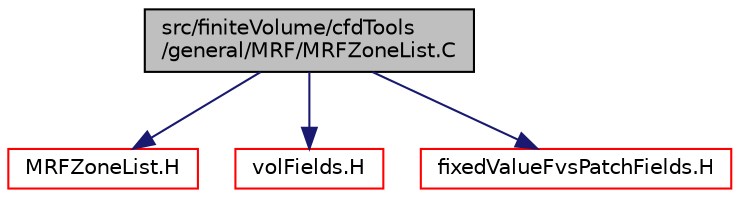 digraph "src/finiteVolume/cfdTools/general/MRF/MRFZoneList.C"
{
  bgcolor="transparent";
  edge [fontname="Helvetica",fontsize="10",labelfontname="Helvetica",labelfontsize="10"];
  node [fontname="Helvetica",fontsize="10",shape=record];
  Node0 [label="src/finiteVolume/cfdTools\l/general/MRF/MRFZoneList.C",height=0.2,width=0.4,color="black", fillcolor="grey75", style="filled", fontcolor="black"];
  Node0 -> Node1 [color="midnightblue",fontsize="10",style="solid",fontname="Helvetica"];
  Node1 [label="MRFZoneList.H",height=0.2,width=0.4,color="red",URL="$a01376.html"];
  Node0 -> Node325 [color="midnightblue",fontsize="10",style="solid",fontname="Helvetica"];
  Node325 [label="volFields.H",height=0.2,width=0.4,color="red",URL="$a02912.html"];
  Node0 -> Node331 [color="midnightblue",fontsize="10",style="solid",fontname="Helvetica"];
  Node331 [label="fixedValueFvsPatchFields.H",height=0.2,width=0.4,color="red",URL="$a02684.html"];
}
